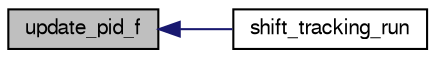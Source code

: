 digraph "update_pid_f"
{
  edge [fontname="FreeSans",fontsize="10",labelfontname="FreeSans",labelfontsize="10"];
  node [fontname="FreeSans",fontsize="10",shape=record];
  rankdir="LR";
  Node1 [label="update_pid_f",height=0.2,width=0.4,color="black", fillcolor="grey75", style="filled", fontcolor="black"];
  Node1 -> Node2 [dir="back",color="midnightblue",fontsize="10",style="solid",fontname="FreeSans"];
  Node2 [label="shift_tracking_run",height=0.2,width=0.4,color="black", fillcolor="white", style="filled",URL="$shift__tracking_8h.html#a234e875bd78fc2f9f707b71031c7b569",tooltip="run function "];
}
